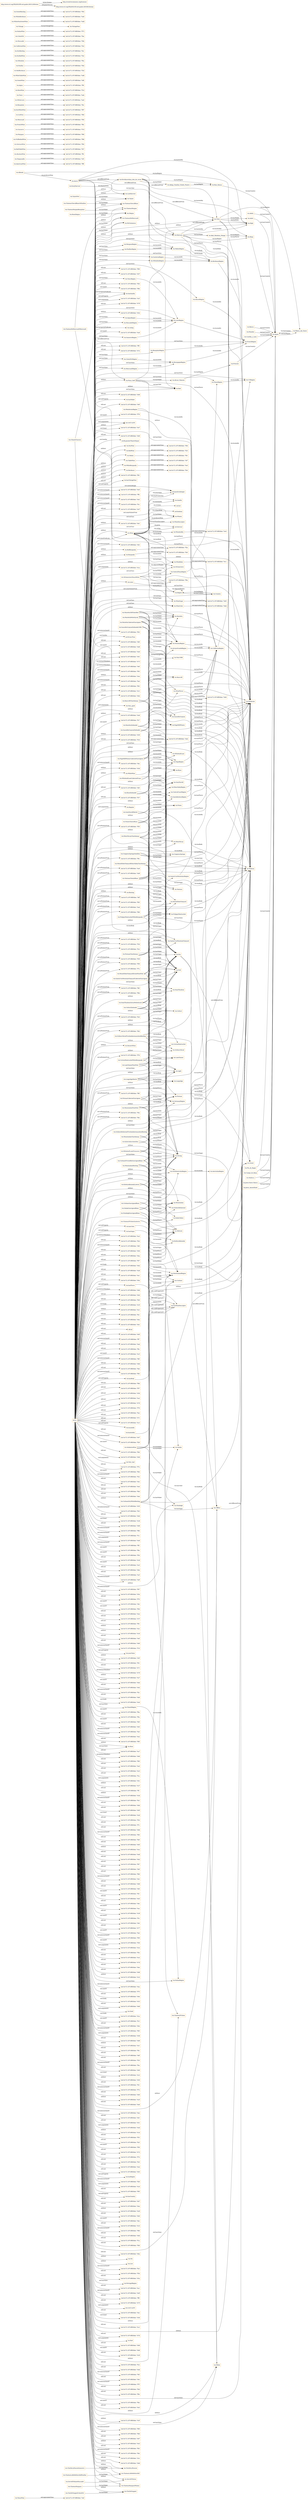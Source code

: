 digraph ar2dtool_diagram { 
rankdir=LR;
size="1501"
node [shape = rectangle, color="orange"]; "3a414c72:187c9fb5dee:-7eef" "3a414c72:187c9fb5dee:-7f55" "3a414c72:187c9fb5dee:-7ff8" "vin:Tempranillo" "vin:DryWine" "3a414c72:187c9fb5dee:-7f9c" "vin:AlsatianWine" "vin:RedTableWine" "3a414c72:187c9fb5dee:-7ea9" "3a414c72:187c9fb5dee:-7f84" "vin:FullBodiedWine" "3a414c72:187c9fb5dee:-7f66" "3a414c72:187c9fb5dee:-7f19" "3a414c72:187c9fb5dee:-7fe0" "3a414c72:187c9fb5dee:-7f61" "3a414c72:187c9fb5dee:-7f8c" "vin:Meursault" "3a414c72:187c9fb5dee:-7f80" "vin:DryWhiteWine" "vin:GermanWine" "vin:Beaujolais" "3a414c72:187c9fb5dee:-7ed9" "vin:WhiteLoire" "vin:RedWine" "vin:Tours" "vin:RoseWine" "vin:Anjou" "vin:Riesling" "vin:SweetWine" "vin:WineBody" "3a414c72:187c9fb5dee:-7eb9" "3a414c72:187c9fb5dee:-7eff" "3a414c72:187c9fb5dee:-7fb5" "3a414c72:187c9fb5dee:-7ef3" "vin:Medoc" "3a414c72:187c9fb5dee:-7ffc" "3a414c72:187c9fb5dee:-7ed6" "vin:RedBordeaux" "3a414c72:187c9fb5dee:-7ead" "vin:Quality" "vin:TableWine" "3a414c72:187c9fb5dee:-7f44" "3a414c72:187c9fb5dee:-7fd6" "3a414c72:187c9fb5dee:-7f1d" "vin:WineColor" "vin:StEmilion" "vin:DryRedWine" "3a414c72:187c9fb5dee:-7fa7" "3a414c72:187c9fb5dee:-7f3d" "vin:DryRiesling" "3a414c72:187c9fb5dee:-7f6a" "3a414c72:187c9fb5dee:-7eeb" "3a414c72:187c9fb5dee:-7ff4" "3a414c72:187c9fb5dee:-7ee0" "vin:WhiteBurgundy" "3a414c72:187c9fb5dee:-7fc4" "vin:Bordeaux" "3a414c72:187c9fb5dee:-7fcd" "3a414c72:187c9fb5dee:-7f4b" "vin:Wine" "3a414c72:187c9fb5dee:-7fec" "3a414c72:187c9fb5dee:-7ec6" "3a414c72:187c9fb5dee:-7f50" "3a414c72:187c9fb5dee:-7fae" "3a414c72:187c9fb5dee:-7f73" "vin:VintageYear" "vin:RedBurgundy" "3a414c72:187c9fb5dee:-7f39" "3a414c72:187c9fb5dee:-7f97" "vin:WhiteNonSweetWine" "vin:Burgundy" "3a414c72:187c9fb5dee:-7ebd" "vin:WineFlavor" "vin:Muscadet" "3a414c72:187c9fb5dee:-7f59" "vin:CaliforniaWine" "3a414c72:187c9fb5dee:-7f7a" "3a414c72:187c9fb5dee:-7f2d" "3a414c72:187c9fb5dee:-7fbf" "vin:Winery" "3a414c72:187c9fb5dee:-7ec1" "3a414c72:187c9fb5dee:-7edd" "vin:WineSugar" "3a414c72:187c9fb5dee:-7ed2" "vin:ItalianWine" "3a414c72:187c9fb5dee:-7f88" "vin:Pauillac" "3a414c72:187c9fb5dee:-7efb" "3a414c72:187c9fb5dee:-7f0a" "vin:LateHarvest" "vin:WhiteBordeaux" "vin:TexasWine" "vin:Loire" "3a414c72:187c9fb5dee:-7f27" "vin:Margaux" "3a414c72:187c9fb5dee:-7fa1" "3a414c72:187c9fb5dee:-7fbb" "3a414c72:187c9fb5dee:-7fa4" "3a414c72:187c9fb5dee:-7ee3" "3a414c72:187c9fb5dee:-7fc8" "vin:CotesDOr" "vin:AmericanWine" "vin:Country" "3a414c72:187c9fb5dee:-7fd2" "vin:DessertWine" "3a414c72:187c9fb5dee:-7fe4" "vin:IceWine" "3a414c72:187c9fb5dee:-7f23" "3a414c72:187c9fb5dee:-7f76" "3a414c72:187c9fb5dee:-7f8f" "vin:WhiteTableWine" "3a414c72:187c9fb5dee:-7ee6" "vin:Vintage" "vin:EarlyHarvest" "3a414c72:187c9fb5dee:-7f94" "3a414c72:187c9fb5dee:-7f04" "vin:WineDescriptor" "vin:FrenchWine" "3a414c72:187c9fb5dee:-7f2a" "vin:Sancerre" "3a414c72:187c9fb5dee:-7ef7" "vin:SweetRiesling" "3a414c72:187c9fb5dee:-7eb5" "vin:Region" "3a414c72:187c9fb5dee:-7f0e" "vin:WhiteWine" "vin:WineAcidity" "3a414c72:187c9fb5dee:-7f6e" ; /*classes style*/
	"vin:Campo_de_Borja" -> "vin:Spain" [ label = "vin:hasCountry" ];
	"vin:MariettaZinfandel" -> "vin:SonomaRegion" [ label = "vin:locatedIn" ];
	"vin:MariettaZinfandel" -> "vin:Dry" [ label = "vin:hasSugar" ];
	"vin:MariettaZinfandel" -> "vin:Marietta" [ label = "vin:hasMaker" ];
	"vin:MariettaZinfandel" -> "vin:Moderate" [ label = "vin:hasFlavor" ];
	"vin:MariettaZinfandel" -> "vin:Medium" [ label = "vin:hasBody" ];
	"vin:SeanThackreySiriusPetiteSyrah" -> "vin:NapaRegion" [ label = "vin:locatedIn" ];
	"vin:SeanThackreySiriusPetiteSyrah" -> "vin:Dry" [ label = "vin:hasSugar" ];
	"vin:SeanThackreySiriusPetiteSyrah" -> "vin:SeanThackrey" [ label = "vin:hasMaker" ];
	"vin:SeanThackreySiriusPetiteSyrah" -> "vin:Strong" [ label = "vin:hasFlavor" ];
	"vin:SeanThackreySiriusPetiteSyrah" -> "vin:Full" [ label = "vin:hasBody" ];
	"vin:MariettaCabernetSauvignon" -> "vin:SonomaRegion" [ label = "vin:locatedIn" ];
	"vin:MariettaCabernetSauvignon" -> "vin:Dry" [ label = "vin:hasSugar" ];
	"vin:MariettaCabernetSauvignon" -> "vin:Marietta" [ label = "vin:hasMaker" ];
	"vin:MariettaCabernetSauvignon" -> "vin:Moderate" [ label = "vin:hasFlavor" ];
	"vin:MariettaCabernetSauvignon" -> "vin:Medium" [ label = "vin:hasBody" ];
	"vin:PauillacRegion" -> "vin:MedocRegion" [ label = "vin:locatedIn" ];
	"vin:StGenevieveTexasWhite" -> "vin:CentralTexasRegion" [ label = "vin:locatedIn" ];
	"vin:StGenevieveTexasWhite" -> "vin:Dry" [ label = "vin:hasSugar" ];
	"vin:StGenevieveTexasWhite" -> "vin:StGenevieve" [ label = "vin:hasMaker" ];
	"vin:StGenevieveTexasWhite" -> "vin:Moderate" [ label = "vin:hasFlavor" ];
	"vin:FullBodiedWine" -> "3a414c72:187c9fb5dee:-7f88" [ label = "owl:equivalentClass" ];
	"vin:BordeauxRegion" -> "vin:FrenchRegion" [ label = "vin:locatedIn" ];
	"vin:hasBody" -> "vin:hasWineDescriptor" [ label = "rdfs:subPropertyOf" ];
	"vin:Adega_Familiar_Eladio_Pineiro" -> "vin:Rias_Baixas" [ label = "vin:hasRegion" ];
	"vin:Meursault" -> "3a414c72:187c9fb5dee:-7f50" [ label = "owl:equivalentClass" ];
	"vin:Mallorca" -> "vin:Spain" [ label = "vin:hasCountry" ];
	"vin:FoxenCheninBlanc" -> "vin:SantaBarbaraRegion" [ label = "vin:locatedIn" ];
	"vin:FoxenCheninBlanc" -> "vin:Dry" [ label = "vin:hasSugar" ];
	"vin:FoxenCheninBlanc" -> "vin:Foxen" [ label = "vin:hasMaker" ];
	"vin:FoxenCheninBlanc" -> "vin:Moderate" [ label = "vin:hasFlavor" ];
	"vin:FoxenCheninBlanc" -> "vin:Full" [ label = "vin:hasBody" ];
	"vin:TexasWine" -> "3a414c72:187c9fb5dee:-7eef" [ label = "owl:equivalentClass" ];
	"vin:NapaRegion" -> "vin:CaliforniaRegion" [ label = "vin:locatedIn" ];
	"vin:MountadamRiesling" -> "vin:SouthAustraliaRegion" [ label = "vin:locatedIn" ];
	"vin:MountadamRiesling" -> "vin:Dry" [ label = "vin:hasSugar" ];
	"vin:MountadamRiesling" -> "vin:Mountadam" [ label = "vin:hasMaker" ];
	"vin:MountadamRiesling" -> "vin:Delicate" [ label = "vin:hasFlavor" ];
	"vin:MountadamRiesling" -> "vin:Medium" [ label = "vin:hasBody" ];
	"vin:LoireRegion" -> "vin:FrenchRegion" [ label = "vin:locatedIn" ];
	"vin:CorbansSauvignonBlanc" -> "vin:NewZealandRegion" [ label = "vin:locatedIn" ];
	"vin:CorbansSauvignonBlanc" -> "vin:Dry" [ label = "vin:hasSugar" ];
	"vin:CorbansSauvignonBlanc" -> "vin:Corbans" [ label = "vin:hasMaker" ];
	"vin:CorbansSauvignonBlanc" -> "vin:Strong" [ label = "vin:hasFlavor" ];
	"vin:CorbansSauvignonBlanc" -> "vin:Medium" [ label = "vin:hasBody" ];
	"vin:WhiteBurgundy" -> "3a414c72:187c9fb5dee:-7ee3" [ label = "owl:equivalentClass" ];
	"vin:Pauillac" -> "3a414c72:187c9fb5dee:-7f44" [ label = "owl:equivalentClass" ];
	"vin:Jerez-Xeres-Sherry" -> "vin:Spain" [ label = "vin:hasCountry" ];
	"vin:CortonMontrachetWhiteBurgundy" -> "vin:Dry" [ label = "vin:hasSugar" ];
	"vin:CortonMontrachetWhiteBurgundy" -> "vin:CortonMontrachet" [ label = "vin:hasMaker" ];
	"vin:CortonMontrachetWhiteBurgundy" -> "vin:Strong" [ label = "vin:hasFlavor" ];
	"vin:CortonMontrachetWhiteBurgundy" -> "vin:Full" [ label = "vin:hasBody" ];
	"vin:BourgogneRegion" -> "vin:FrenchRegion" [ label = "vin:locatedIn" ];
	"vin:MountadamChardonnay" -> "vin:SouthAustraliaRegion" [ label = "vin:locatedIn" ];
	"vin:MountadamChardonnay" -> "vin:Dry" [ label = "vin:hasSugar" ];
	"vin:MountadamChardonnay" -> "vin:Mountadam" [ label = "vin:hasMaker" ];
	"vin:MountadamChardonnay" -> "vin:Strong" [ label = "vin:hasFlavor" ];
	"vin:MountadamChardonnay" -> "vin:Full" [ label = "vin:hasBody" ];
	"vin:DryWine" -> "3a414c72:187c9fb5dee:-7f94" [ label = "owl:equivalentClass" ];
	"vin:FrenchWine" -> "3a414c72:187c9fb5dee:-7f8c" [ label = "owl:equivalentClass" ];
	"vin:SauterneRegion" -> "vin:BordeauxRegion" [ label = "vin:locatedIn" ];
	"vin:Spain" -> "vin:Ribera_del_Duero" [ label = "vin:hasRegion" ];
	"vin:SelaksSauvignonBlanc" -> "vin:NewZealandRegion" [ label = "vin:locatedIn" ];
	"vin:SelaksSauvignonBlanc" -> "vin:Dry" [ label = "vin:hasSugar" ];
	"vin:SelaksSauvignonBlanc" -> "vin:Selaks" [ label = "vin:hasMaker" ];
	"vin:SelaksSauvignonBlanc" -> "vin:Moderate" [ label = "vin:hasFlavor" ];
	"vin:SelaksSauvignonBlanc" -> "vin:Medium" [ label = "vin:hasBody" ];
	"vin:SchlossRothermelTrochenbierenausleseRiesling" -> "vin:GermanyRegion" [ label = "vin:locatedIn" ];
	"vin:SchlossRothermelTrochenbierenausleseRiesling" -> "vin:Sweet" [ label = "vin:hasSugar" ];
	"vin:SchlossRothermelTrochenbierenausleseRiesling" -> "vin:SchlossRothermel" [ label = "vin:hasMaker" ];
	"vin:SchlossRothermelTrochenbierenausleseRiesling" -> "vin:Strong" [ label = "vin:hasFlavor" ];
	"vin:SchlossRothermelTrochenbierenausleseRiesling" -> "vin:Full" [ label = "vin:hasBody" ];
	"vin:StEmilionRegion" -> "vin:BordeauxRegion" [ label = "vin:locatedIn" ];
	"vin:BeaujolaisRegion" -> "vin:FrenchRegion" [ label = "vin:locatedIn" ];
	"vin:CorbansPrivateBinSauvignonBlanc" -> "vin:NewZealandRegion" [ label = "vin:locatedIn" ];
	"vin:CorbansPrivateBinSauvignonBlanc" -> "vin:Dry" [ label = "vin:hasSugar" ];
	"vin:CorbansPrivateBinSauvignonBlanc" -> "vin:Corbans" [ label = "vin:hasMaker" ];
	"vin:CorbansPrivateBinSauvignonBlanc" -> "vin:Strong" [ label = "vin:hasFlavor" ];
	"vin:CorbansPrivateBinSauvignonBlanc" -> "vin:Full" [ label = "vin:hasBody" ];
	"vin:Bordeaux" -> "3a414c72:187c9fb5dee:-7fe4" [ label = "owl:equivalentClass" ];
	"vin:CongressSpringsSemillon" -> "vin:Dry" [ label = "vin:hasSugar" ];
	"vin:CongressSpringsSemillon" -> "vin:CongressSprings" [ label = "vin:hasMaker" ];
	"vin:CongressSpringsSemillon" -> "vin:Moderate" [ label = "vin:hasFlavor" ];
	"vin:CongressSpringsSemillon" -> "vin:Medium" [ label = "vin:hasBody" ];
	"vin:RedBordeaux" -> "3a414c72:187c9fb5dee:-7f2d" [ label = "owl:equivalentClass" ];
	"vin:Jerez_Amontillado" -> "vin:Spain" [ label = "vin:hasCountry" ];
	"vin:Rias_Baixas" -> "vin:Spain" [ label = "vin:hasCountry" ];
	"vin:AlsatianWine" -> "3a414c72:187c9fb5dee:-7ffc" [ label = "owl:equivalentClass" ];
	"vin:RedTableWine" -> "3a414c72:187c9fb5dee:-7f27" [ label = "owl:equivalentClass" ];
	"vin:Tours" -> "3a414c72:187c9fb5dee:-7eeb" [ label = "owl:equivalentClass" ];
	"vin:CotesDOr" -> "3a414c72:187c9fb5dee:-7fae" [ label = "owl:equivalentClass" ];
	"vin:SweetRiesling" -> "3a414c72:187c9fb5dee:-7f04" [ label = "owl:equivalentClass" ];
	"vin:Medoc" -> "3a414c72:187c9fb5dee:-7f61" [ label = "owl:equivalentClass" ];
	"vin:TaylorPort" -> "vin:Taylor" [ label = "vin:hasMaker" ];
	"vin:ChateauChevalBlancStEmilion" -> "vin:ChateauChevalBlanc" [ label = "vin:hasMaker" ];
	"vin:Envidiacochina_tete_de_cuvee" -> "vin:Malvasia" [ label = "owl:differentFrom" ];
	"vin:Envidiacochina_tete_de_cuvee" -> "vin:Adega_Familiar_Eladio_Pineiro" [ label = "vin:hasMaker" ];
	"vin:Envidiacochina_tete_de_cuvee" -> "vin:Moderate" [ label = "vin:hasFlavor" ];
	"vin:Envidiacochina_tete_de_cuvee" -> "vin:High" [ label = "vin:hasAcidity" ];
	"vin:Envidiacochina_tete_de_cuvee" -> "vin:Medium" [ label = "vin:hasBody" ];
	"vin:Envidiacochina_tete_de_cuvee" -> "vin:Rias_Baixas" [ label = "vin:hasRegion" ];
	"vin:Envidiacochina_tete_de_cuvee" -> "vin:Tinto" [ label = "owl:differentFrom" ];
	"vin:ChateauMorgonBeaujolais" -> "vin:ChateauMorgon" [ label = "vin:hasMaker" ];
	"vin:ChateauDeMeursaultMeursault" -> "vin:ChateauDeMeursault" [ label = "vin:hasMaker" ];
	"vin:ChateauDeMeursaultMeursault" -> "vin:Moderate" [ label = "vin:hasFlavor" ];
	"vin:WhiteNonSweetWine" -> "3a414c72:187c9fb5dee:-7edd" [ label = "owl:equivalentClass" ];
	"vin:Alvaro_Palacios" -> "vin:Priorato" [ label = "vin:hasRegion" ];
	"vin:RoseDAnjou" -> "vin:DAnjou" [ label = "vin:hasMaker" ];
	"vin:hasSugar" -> "vin:hasWineDescriptor" [ label = "rdfs:subPropertyOf" ];
	"vin:Muscadet" -> "3a414c72:187c9fb5dee:-7f4b" [ label = "owl:equivalentClass" ];
	"vin:CotesDOrRegion" -> "vin:BourgogneRegion" [ label = "vin:locatedIn" ];
	"vin:WineColor" -> "3a414c72:187c9fb5dee:-7ebd" [ label = "owl:equivalentClass" ];
	"vin:ElyseZinfandel" -> "vin:NapaRegion" [ label = "vin:locatedIn" ];
	"vin:ElyseZinfandel" -> "vin:Dry" [ label = "vin:hasSugar" ];
	"vin:ElyseZinfandel" -> "vin:Elyse" [ label = "vin:hasMaker" ];
	"vin:ElyseZinfandel" -> "vin:Moderate" [ label = "vin:hasFlavor" ];
	"vin:ElyseZinfandel" -> "vin:Full" [ label = "vin:hasBody" ];
	"vin:SweetWine" -> "3a414c72:187c9fb5dee:-7efb" [ label = "owl:equivalentClass" ];
	"vin:LongridgeMerlot" -> "vin:NewZealandRegion" [ label = "vin:locatedIn" ];
	"vin:LongridgeMerlot" -> "vin:Dry" [ label = "vin:hasSugar" ];
	"vin:LongridgeMerlot" -> "vin:Longridge" [ label = "vin:hasMaker" ];
	"vin:LongridgeMerlot" -> "vin:Moderate" [ label = "vin:hasFlavor" ];
	"vin:LongridgeMerlot" -> "vin:Light" [ label = "vin:hasBody" ];
	"vin:KathrynKennedyLateral" -> "vin:Dry" [ label = "vin:hasSugar" ];
	"vin:KathrynKennedyLateral" -> "vin:KathrynKennedy" [ label = "vin:hasMaker" ];
	"vin:KathrynKennedyLateral" -> "vin:Delicate" [ label = "vin:hasFlavor" ];
	"vin:KathrynKennedyLateral" -> "vin:Medium" [ label = "vin:hasBody" ];
	"vin:MountEdenVineyardEdnaValleyChardonnay" -> "vin:EdnaValleyRegion" [ label = "vin:locatedIn" ];
	"vin:MountEdenVineyardEdnaValleyChardonnay" -> "vin:Dry" [ label = "vin:hasSugar" ];
	"vin:MountEdenVineyardEdnaValleyChardonnay" -> "vin:MountEdenVineyard" [ label = "vin:hasMaker" ];
	"vin:MountEdenVineyardEdnaValleyChardonnay" -> "vin:Moderate" [ label = "vin:hasFlavor" ];
	"vin:MountEdenVineyardEdnaValleyChardonnay" -> "vin:Medium" [ label = "vin:hasBody" ];
	"vin:hasFlavor" -> "vin:hasWineDescriptor" [ label = "rdfs:subPropertyOf" ];
	"vin:Loire" -> "3a414c72:187c9fb5dee:-7f6a" [ label = "owl:equivalentClass" ];
	"vin:AnjouRegion" -> "vin:LoireRegion" [ label = "vin:locatedIn" ];
	"vin:BancroftChardonnay" -> "vin:NapaRegion" [ label = "vin:locatedIn" ];
	"vin:BancroftChardonnay" -> "vin:Dry" [ label = "vin:hasSugar" ];
	"vin:BancroftChardonnay" -> "vin:Bancroft" [ label = "vin:hasMaker" ];
	"vin:BancroftChardonnay" -> "vin:Moderate" [ label = "vin:hasFlavor" ];
	"vin:BancroftChardonnay" -> "vin:Medium" [ label = "vin:hasBody" ];
	"vin:SaucelitoCanyonZinfandel1998" -> "vin:ArroyoGrandeRegion" [ label = "vin:locatedIn" ];
	"vin:SaucelitoCanyonZinfandel1998" -> "vin:Year1998" [ label = "vin:hasVintageYear" ];
	"vin:SaucelitoCanyonZinfandel1998" -> "vin:Dry" [ label = "vin:hasSugar" ];
	"vin:SaucelitoCanyonZinfandel1998" -> "vin:SaucelitoCanyon" [ label = "vin:hasMaker" ];
	"vin:SaucelitoCanyonZinfandel1998" -> "vin:Moderate" [ label = "vin:hasFlavor" ];
	"vin:SaucelitoCanyonZinfandel1998" -> "vin:Medium" [ label = "vin:hasBody" ];
	"vin:ClosDeLaPoussieSancerre" -> "vin:ClosDeLaPoussie" [ label = "vin:hasMaker" ];
	"vin:CentralTexasRegion" -> "vin:TexasRegion" [ label = "vin:locatedIn" ];
	"vin:ChiantiRegion" -> "vin:ItalianRegion" [ label = "vin:locatedIn" ];
	"vin:IceWine" -> "3a414c72:187c9fb5dee:-7f80" [ label = "owl:equivalentClass" ];
	"vin:CaliforniaRegion" -> "vin:USRegion" [ label = "vin:locatedIn" ];
	"vin:Beaujolais" -> "3a414c72:187c9fb5dee:-7fec" [ label = "owl:equivalentClass" ];
	"vin:MendocinoRegion" -> "vin:CaliforniaRegion" [ label = "vin:locatedIn" ];
	"vin:MendocinoRegion" -> "vin:SonomaRegion" [ label = "vin:adjacentRegion" ];
	"vin:ChiantiClassico" -> "vin:McGuinnesso" [ label = "vin:hasMaker" ];
	"vin:ChiantiClassico" -> "vin:Medium" [ label = "vin:hasBody" ];
	"vin:Aurus" -> "vin:Malvasia" [ label = "owl:differentFrom" ];
	"vin:Aurus" -> "vin:Tinto" [ label = "owl:differentFrom" ];
	"vin:Aurus" -> "vin:Moderate" [ label = "vin:hasFlavor" ];
	"vin:Aurus" -> "vin:Red" [ label = "vin:hasColor" ];
	"vin:Aurus" -> "vin:Envidiacochina_tete_de_cuvee" [ label = "owl:differentFrom" ];
	"vin:Aurus" -> "vin:Finca_Dofi" [ label = "owl:differentFrom" ];
	"vin:Aurus" -> "vin:High" [ label = "vin:hasAcidity" ];
	"vin:Aurus" -> "vin:Full" [ label = "vin:hasBody" ];
	"vin:MountadamPinotNoir" -> "vin:SouthAustraliaRegion" [ label = "vin:locatedIn" ];
	"vin:MountadamPinotNoir" -> "vin:Dry" [ label = "vin:hasSugar" ];
	"vin:MountadamPinotNoir" -> "vin:Mountadam" [ label = "vin:hasMaker" ];
	"vin:MountadamPinotNoir" -> "vin:Moderate" [ label = "vin:hasFlavor" ];
	"vin:MountadamPinotNoir" -> "vin:Medium" [ label = "vin:hasBody" ];
	"vin:RedWine" -> "3a414c72:187c9fb5dee:-7f23" [ label = "owl:equivalentClass" ];
	"vin:MountEdenVineyardEstatePinotNoir" -> "vin:EdnaValleyRegion" [ label = "vin:locatedIn" ];
	"vin:MountEdenVineyardEstatePinotNoir" -> "vin:Dry" [ label = "vin:hasSugar" ];
	"vin:MountEdenVineyardEstatePinotNoir" -> "vin:MountEdenVineyard" [ label = "vin:hasMaker" ];
	"vin:MountEdenVineyardEstatePinotNoir" -> "vin:Strong" [ label = "vin:hasFlavor" ];
	"vin:MountEdenVineyardEstatePinotNoir" -> "vin:Full" [ label = "vin:hasBody" ];
	"vin:Burgundy" -> "3a414c72:187c9fb5dee:-7fe0" [ label = "owl:equivalentClass" ];
	"vin:RedBurgundy" -> "3a414c72:187c9fb5dee:-7f2a" [ label = "owl:equivalentClass" ];
	"vin:SonomaRegion" -> "vin:CaliforniaRegion" [ label = "vin:locatedIn" ];
	"vin:Malvasia" -> "vin:Moderate" [ label = "vin:hasFlavor" ];
	"vin:Malvasia" -> "vin:White" [ label = "vin:hasColor" ];
	"vin:Malvasia" -> "vin:Rioja" [ label = "vin:hasRegion" ];
	"vin:Malvasia" -> "vin:Medium" [ label = "vin:hasBody" ];
	"vin:Malvasia" -> "vin:High" [ label = "vin:hasAcidity" ];
	"vin:Malvasia" -> "vin:Tinto" [ label = "owl:differentFrom" ];
	"vin:Malvasia" -> "vin:Abel_Mendoza_Monge" [ label = "vin:hasMaker" ];
	"vin:hasAcidity" -> "vin:hasWineDescriptor" [ label = "rdfs:subPropertyOf" ];
	"vin:Aalto" -> "vin:Spain" [ label = "vin:hasCountry" ];
	"vin:ChateauLafiteRothschildPauillac" -> "vin:ChateauLafiteRothschild" [ label = "vin:hasMaker" ];
	"vin:GaryFarrellMerlot" -> "vin:SonomaRegion" [ label = "vin:locatedIn" ];
	"vin:GaryFarrellMerlot" -> "vin:Dry" [ label = "vin:hasSugar" ];
	"vin:GaryFarrellMerlot" -> "vin:GaryFarrell" [ label = "vin:hasMaker" ];
	"vin:GaryFarrellMerlot" -> "vin:Moderate" [ label = "vin:hasFlavor" ];
	"vin:GaryFarrellMerlot" -> "vin:Medium" [ label = "vin:hasBody" ];
	"vin:Alella" -> "vin:Spain" [ label = "vin:hasCountry" ];
	"vin:StonleighSauvignonBlanc" -> "vin:NewZealandRegion" [ label = "vin:locatedIn" ];
	"vin:StonleighSauvignonBlanc" -> "vin:Dry" [ label = "vin:hasSugar" ];
	"vin:StonleighSauvignonBlanc" -> "vin:Stonleigh" [ label = "vin:hasMaker" ];
	"vin:StonleighSauvignonBlanc" -> "vin:Delicate" [ label = "vin:hasFlavor" ];
	"vin:StonleighSauvignonBlanc" -> "vin:Medium" [ label = "vin:hasBody" ];
	"vin:Abel_Mendoza_Monge" -> "vin:Rioja" [ label = "vin:hasRegion" ];
	"vin:TableWine" -> "3a414c72:187c9fb5dee:-7ef7" [ label = "owl:equivalentClass" ];
	"vin:GermanWine" -> "3a414c72:187c9fb5dee:-7f84" [ label = "owl:equivalentClass" ];
	"vin:CotturiZinfandel" -> "vin:SonomaRegion" [ label = "vin:locatedIn" ];
	"vin:CotturiZinfandel" -> "vin:Dry" [ label = "vin:hasSugar" ];
	"vin:CotturiZinfandel" -> "vin:Cotturi" [ label = "vin:hasMaker" ];
	"vin:CotturiZinfandel" -> "vin:Strong" [ label = "vin:hasFlavor" ];
	"vin:CotturiZinfandel" -> "vin:Full" [ label = "vin:hasBody" ];
	"vin:WineBody" -> "3a414c72:187c9fb5dee:-7ec1" [ label = "owl:equivalentClass" ];
	"vin:SaucelitoCanyonZinfandel" -> "vin:ArroyoGrandeRegion" [ label = "vin:locatedIn" ];
	"vin:SaucelitoCanyonZinfandel" -> "vin:Dry" [ label = "vin:hasSugar" ];
	"vin:SaucelitoCanyonZinfandel" -> "vin:SaucelitoCanyon" [ label = "vin:hasMaker" ];
	"vin:SaucelitoCanyonZinfandel" -> "vin:Moderate" [ label = "vin:hasFlavor" ];
	"vin:SaucelitoCanyonZinfandel" -> "vin:Medium" [ label = "vin:hasBody" ];
	"vin:LaneTannerPinotNoir" -> "vin:SantaBarbaraRegion" [ label = "vin:locatedIn" ];
	"vin:LaneTannerPinotNoir" -> "vin:Dry" [ label = "vin:hasSugar" ];
	"vin:LaneTannerPinotNoir" -> "vin:LaneTanner" [ label = "vin:hasMaker" ];
	"vin:LaneTannerPinotNoir" -> "vin:Delicate" [ label = "vin:hasFlavor" ];
	"vin:LaneTannerPinotNoir" -> "vin:Light" [ label = "vin:hasBody" ];
	"vin:WhiteWine" -> "3a414c72:187c9fb5dee:-7ed2" [ label = "owl:equivalentClass" ];
	"vin:WhitehallLaneCabernetFranc" -> "vin:NapaRegion" [ label = "vin:locatedIn" ];
	"vin:WhitehallLaneCabernetFranc" -> "vin:Dry" [ label = "vin:hasSugar" ];
	"vin:WhitehallLaneCabernetFranc" -> "vin:WhitehallLane" [ label = "vin:hasMaker" ];
	"vin:WhitehallLaneCabernetFranc" -> "vin:Moderate" [ label = "vin:hasFlavor" ];
	"vin:WhitehallLaneCabernetFranc" -> "vin:Medium" [ label = "vin:hasBody" ];
	"vin:Dry" -> "vin:Sweet" [ label = "owl:differentFrom" ];
	"vin:Dry" -> "vin:OffDry" [ label = "owl:differentFrom" ];
	"vin:Rioja" -> "vin:Spain" [ label = "vin:hasCountry" ];
	"vin:Sancerre" -> "3a414c72:187c9fb5dee:-7f19" [ label = "owl:equivalentClass" ];
	"vin:Pla_de_Bages" -> "vin:Spain" [ label = "vin:hasCountry" ];
	"vin:StEmilion" -> "3a414c72:187c9fb5dee:-7f0a" [ label = "owl:equivalentClass" ];
	"vin:PageMillWineryCabernetSauvignon" -> "vin:NapaRegion" [ label = "vin:locatedIn" ];
	"vin:PageMillWineryCabernetSauvignon" -> "vin:Dry" [ label = "vin:hasSugar" ];
	"vin:PageMillWineryCabernetSauvignon" -> "vin:PageMillWinery" [ label = "vin:hasMaker" ];
	"vin:PageMillWineryCabernetSauvignon" -> "vin:Moderate" [ label = "vin:hasFlavor" ];
	"vin:PageMillWineryCabernetSauvignon" -> "vin:Medium" [ label = "vin:hasBody" ];
	"vin:Ribera_del_Duero" -> "vin:Spain" [ label = "vin:hasCountry" ];
	"vin:WineAcidity" -> "3a414c72:187c9fb5dee:-7ec6" [ label = "owl:equivalentClass" ];
	"vin:Finca_Dofi" -> "vin:Moderate" [ label = "vin:hasFlavor" ];
	"vin:Finca_Dofi" -> "vin:Full" [ label = "vin:hasBody" ];
	"vin:Finca_Dofi" -> "vin:Red" [ label = "vin:hasColor" ];
	"vin:Finca_Dofi" -> "vin:High" [ label = "vin:hasAcidity" ];
	"vin:Finca_Dofi" -> "vin:Alvaro_Palacios" [ label = "vin:hasMaker" ];
	"vin:MariettaPetiteSyrah" -> "vin:SonomaRegion" [ label = "vin:locatedIn" ];
	"vin:MariettaPetiteSyrah" -> "vin:Dry" [ label = "vin:hasSugar" ];
	"vin:MariettaPetiteSyrah" -> "vin:Marietta" [ label = "vin:hasMaker" ];
	"vin:MariettaPetiteSyrah" -> "vin:Moderate" [ label = "vin:hasFlavor" ];
	"vin:MariettaPetiteSyrah" -> "vin:Medium" [ label = "vin:hasBody" ];
	"vin:WhiteTableWine" -> "3a414c72:187c9fb5dee:-7ed6" [ label = "owl:equivalentClass" ];
	"vin:Margaux" -> "3a414c72:187c9fb5dee:-7f66" [ label = "owl:equivalentClass" ];
	"vin:SevreEtMaineMuscadet" -> "vin:SevreEtMaine" [ label = "vin:hasMaker" ];
	"vin:Priorato" -> "vin:Spain" [ label = "vin:hasCountry" ];
	"vin:SchlossVolradTrochenbierenausleseRiesling" -> "vin:GermanyRegion" [ label = "vin:locatedIn" ];
	"vin:SchlossVolradTrochenbierenausleseRiesling" -> "vin:Sweet" [ label = "vin:hasSugar" ];
	"vin:SchlossVolradTrochenbierenausleseRiesling" -> "vin:SchlossVolrad" [ label = "vin:hasMaker" ];
	"vin:SchlossVolradTrochenbierenausleseRiesling" -> "vin:Moderate" [ label = "vin:hasFlavor" ];
	"vin:SchlossVolradTrochenbierenausleseRiesling" -> "vin:Full" [ label = "vin:hasBody" ];
	"vin:EarlyHarvest" -> "vin:LateHarvest" [ label = "owl:disjointWith" ];
	"vin:ChateauDYchemSauterne" -> "vin:ChateauDYchem" [ label = "vin:hasMaker" ];
	"vin:ChateauDYchemSauterne" -> "vin:Strong" [ label = "vin:hasFlavor" ];
	"vin:Tempranillo" -> "3a414c72:187c9fb5dee:-7ef3" [ label = "owl:equivalentClass" ];
	"vin:Anjou" -> "3a414c72:187c9fb5dee:-7ff4" [ label = "owl:equivalentClass" ];
	"vin:Penedes" -> "vin:Spain" [ label = "vin:hasCountry" ];
	"vin:FormanCabernetSauvignon" -> "vin:NapaRegion" [ label = "vin:locatedIn" ];
	"vin:FormanCabernetSauvignon" -> "vin:Dry" [ label = "vin:hasSugar" ];
	"vin:FormanCabernetSauvignon" -> "vin:Forman" [ label = "vin:hasMaker" ];
	"vin:FormanCabernetSauvignon" -> "vin:Strong" [ label = "vin:hasFlavor" ];
	"vin:FormanCabernetSauvignon" -> "vin:Medium" [ label = "vin:hasBody" ];
	"vin:DryWhiteWine" -> "3a414c72:187c9fb5dee:-7f97" [ label = "owl:equivalentClass" ];
	"vin:SantaCruzMountainsRegion" -> "vin:CaliforniaRegion" [ label = "vin:locatedIn" ];
	"vin:MeursaultRegion" -> "vin:BourgogneRegion" [ label = "vin:locatedIn" ];
	"vin:MariettaOldVinesRed" -> "vin:SonomaRegion" [ label = "vin:locatedIn" ];
	"vin:MariettaOldVinesRed" -> "vin:Dry" [ label = "vin:hasSugar" ];
	"vin:MariettaOldVinesRed" -> "vin:Marietta" [ label = "vin:hasMaker" ];
	"vin:MariettaOldVinesRed" -> "vin:Moderate" [ label = "vin:hasFlavor" ];
	"vin:MariettaOldVinesRed" -> "vin:Medium" [ label = "vin:hasBody" ];
	"vin:CorbansDryWhiteRiesling" -> "vin:NewZealandRegion" [ label = "vin:locatedIn" ];
	"vin:CorbansDryWhiteRiesling" -> "vin:OffDry" [ label = "vin:hasSugar" ];
	"vin:CorbansDryWhiteRiesling" -> "vin:Corbans" [ label = "vin:hasMaker" ];
	"vin:CorbansDryWhiteRiesling" -> "vin:Moderate" [ label = "vin:hasFlavor" ];
	"vin:CorbansDryWhiteRiesling" -> "vin:Medium" [ label = "vin:hasBody" ];
	"vin:ChateauMargaux" -> "vin:ChateauMargauxWinery" [ label = "vin:hasMaker" ];
	"vin:hasColor" -> "vin:hasWineDescriptor" [ label = "rdfs:subPropertyOf" ];
	"vin:EdnaValleyRegion" -> "vin:CaliforniaRegion" [ label = "vin:locatedIn" ];
	"vin:AlsaceRegion" -> "vin:FrenchRegion" [ label = "vin:locatedIn" ];
	"vin:Bierzo" -> "vin:Spain" [ label = "vin:hasCountry" ];
	"vin:FormanChardonnay" -> "vin:NapaRegion" [ label = "vin:locatedIn" ];
	"vin:FormanChardonnay" -> "vin:Dry" [ label = "vin:hasSugar" ];
	"vin:FormanChardonnay" -> "vin:Forman" [ label = "vin:hasMaker" ];
	"vin:FormanChardonnay" -> "vin:Moderate" [ label = "vin:hasFlavor" ];
	"vin:FormanChardonnay" -> "vin:Full" [ label = "vin:hasBody" ];
	"vin:DryRedWine" -> "3a414c72:187c9fb5dee:-7fa4" [ label = "owl:equivalentClass" ];
	"vin:DryRiesling" -> "3a414c72:187c9fb5dee:-7fa1" [ label = "owl:equivalentClass" ];
	"vin:PulignyMontrachetWhiteBurgundy" -> "vin:Dry" [ label = "vin:hasSugar" ];
	"vin:PulignyMontrachetWhiteBurgundy" -> "vin:PulignyMontrachet" [ label = "vin:hasMaker" ];
	"vin:PulignyMontrachetWhiteBurgundy" -> "vin:Moderate" [ label = "vin:hasFlavor" ];
	"vin:PulignyMontrachetWhiteBurgundy" -> "vin:Medium" [ label = "vin:hasBody" ];
	"NULL" -> "vin:SaucelitoCanyon" [ label = "rdf:first" ];
	"NULL" -> "3a414c72:187c9fb5dee:-7ea3" [ label = "owl:distinctMembers" ];
	"NULL" -> "3a414c72:187c9fb5dee:-7f24" [ label = "rdf:rest" ];
	"NULL" -> "3a414c72:187c9fb5dee:-7f3d" [ label = "owl:allValuesFrom" ];
	"NULL" -> "3a414c72:187c9fb5dee:-7ef6" [ label = "owl:intersectionOf" ];
	"NULL" -> "vin:Strong" [ label = "rdf:first" ];
	"NULL" -> "3a414c72:187c9fb5dee:-7e94" [ label = "rdf:rest" ];
	"NULL" -> "3a414c72:187c9fb5dee:-7eba" [ label = "rdf:rest" ];
	"NULL" -> "vin:SauterneRegion" [ label = "owl:hasValue" ];
	"NULL" -> "3a414c72:187c9fb5dee:-7f8f" [ label = "owl:allValuesFrom" ];
	"NULL" -> "3a414c72:187c9fb5dee:-7f07" [ label = "rdf:rest" ];
	"NULL" -> "3a414c72:187c9fb5dee:-7e62" [ label = "swrl:body" ];
	"NULL" -> "3a414c72:187c9fb5dee:-7e26" [ label = "rdf:rest" ];
	"NULL" -> "vin:Malvasia" [ label = "rdf:first" ];
	"NULL" -> "3a414c72:187c9fb5dee:-7ee1" [ label = "rdf:rest" ];
	"NULL" -> "3a414c72:187c9fb5dee:-7e9a" [ label = "rdf:rest" ];
	"NULL" -> "vin:Medium" [ label = "owl:hasValue" ];
	"NULL" -> "3a414c72:187c9fb5dee:-7e6b" [ label = "owl:distinctMembers" ];
	"NULL" -> "3a414c72:187c9fb5dee:-7e64" [ label = "rdf:rest" ];
	"NULL" -> "vin:GaryFarrell" [ label = "rdf:first" ];
	"NULL" -> "3a414c72:187c9fb5dee:-7f28" [ label = "rdf:rest" ];
	"NULL" -> "3a414c72:187c9fb5dee:-7e35" [ label = "swrl:body" ];
	"NULL" -> "vin:Marietta" [ label = "rdf:first" ];
	"NULL" -> "3a414c72:187c9fb5dee:-7e21" [ label = "rdf:first" ];
	"NULL" -> "3a414c72:187c9fb5dee:-7fe1" [ label = "rdf:rest" ];
	"NULL" -> "3a414c72:187c9fb5dee:-7e6a" [ label = "rdf:rest" ];
	"NULL" -> "3a414c72:187c9fb5dee:-7eb1" [ label = "rdf:rest" ];
	"NULL" -> "rdf:nil" [ label = "rdf:rest" ];
	"NULL" -> "3a414c72:187c9fb5dee:-7e85" [ label = "rdf:rest" ];
	"NULL" -> "3a414c72:187c9fb5dee:-7ff7" [ label = "owl:intersectionOf" ];
	"NULL" -> "3a414c72:187c9fb5dee:-7eab" [ label = "rdf:rest" ];
	"NULL" -> "vin:Selaks" [ label = "rdf:first" ];
	"NULL" -> "vin:Strong" [ label = "owl:hasValue" ];
	"NULL" -> "vin:ClosDeVougeot" [ label = "rdf:first" ];
	"NULL" -> "3a414c72:187c9fb5dee:-7f6c" [ label = "rdf:rest" ];
	"NULL" -> "3a414c72:187c9fb5dee:-7ec5" [ label = "owl:oneOf" ];
	"NULL" -> "vin:Riesling" [ label = "rdf:first" ];
	"NULL" -> "3a414c72:187c9fb5dee:-7fdf" [ label = "owl:intersectionOf" ];
	"NULL" -> "vin:WineColor" [ label = "owl:onClass" ];
	"NULL" -> "3a414c72:187c9fb5dee:-7e8b" [ label = "rdf:rest" ];
	"NULL" -> "3a414c72:187c9fb5dee:-7fab" [ label = "rdf:rest" ];
	"NULL" -> "3a414c72:187c9fb5dee:-7f83" [ label = "owl:intersectionOf" ];
	"NULL" -> "vin:ChateauMargauxWinery" [ label = "rdf:first" ];
	"NULL" -> "vin:BourgogneRegion" [ label = "owl:hasValue" ];
	"NULL" -> "vin:Elyse" [ label = "rdf:first" ];
	"NULL" -> "3a414c72:187c9fb5dee:-7f8d" [ label = "rdf:rest" ];
	"NULL" -> "3a414c72:187c9fb5dee:-7f57" [ label = "rdf:rest" ];
	"NULL" -> "3a414c72:187c9fb5dee:-7e5b" [ label = "rdf:rest" ];
	"NULL" -> "vin:Longridge" [ label = "rdf:first" ];
	"NULL" -> "3a414c72:187c9fb5dee:-7ea2" [ label = "rdf:rest" ];
	"NULL" -> "vin:ItalianRegion" [ label = "owl:hasValue" ];
	"NULL" -> "3a414c72:187c9fb5dee:-7e76" [ label = "rdf:rest" ];
	"NULL" -> "vin:WhiteWine" [ label = "rdf:first" ];
	"NULL" -> "xsd:positiveInteger" [ label = "owl:onDataRange" ];
	"NULL" -> "3a414c72:187c9fb5dee:-7f39" [ label = "owl:allValuesFrom" ];
	"NULL" -> "3a414c72:187c9fb5dee:-7f78" [ label = "rdf:rest" ];
	"NULL" -> "vin:PageMillWinery" [ label = "rdf:first" ];
	"NULL" -> "3a414c72:187c9fb5dee:-7fa2" [ label = "rdf:rest" ];
	"NULL" -> "3a414c72:187c9fb5dee:-7e7c" [ label = "rdf:rest" ];
	"NULL" -> "xsd:positiveInteger" [ label = "owl:someValuesFrom" ];
	"NULL" -> "vin:Stonleigh" [ label = "rdf:first" ];
	"NULL" -> "vin:High" [ label = "rdf:first" ];
	"NULL" -> "3a414c72:187c9fb5dee:-7ec3" [ label = "rdf:rest" ];
	"NULL" -> "vin:RedWine" [ label = "rdf:first" ];
	"NULL" -> "vin:locatedIn" [ label = "owl:onProperty" ];
	"NULL" -> "3a414c72:187c9fb5dee:-7e97" [ label = "rdf:rest" ];
	"NULL" -> "vin:Bordeaux" [ label = "rdf:first" ];
	"NULL" -> "3a414c72:187c9fb5dee:-7f29" [ label = "owl:intersectionOf" ];
	"NULL" -> "vin:SeanThackrey" [ label = "rdf:first" ];
	"NULL" -> "3a414c72:187c9fb5dee:-7f6d" [ label = "owl:oneOf" ];
	"NULL" -> "3a414c72:187c9fb5dee:-7e9d" [ label = "rdf:rest" ];
	"NULL" -> "vin:Very_bad" [ label = "swrl:argument2" ];
	"NULL" -> "3a414c72:187c9fb5dee:-7f7e" [ label = "rdf:rest" ];
	"NULL" -> "3a414c72:187c9fb5dee:-7fb4" [ label = "owl:oneOf" ];
	"NULL" -> "3a414c72:187c9fb5dee:-7f22" [ label = "owl:intersectionOf" ];
	"NULL" -> "vin:PeterMccoy" [ label = "rdf:first" ];
	"NULL" -> "vin:CaliforniaRegion" [ label = "rdf:first" ];
	"NULL" -> "3a414c72:187c9fb5dee:-7e4c" [ label = "rdf:rest" ];
	"NULL" -> "vin:Ventana" [ label = "rdf:first" ];
	"NULL" -> "vin:LateHarvest" [ label = "rdf:first" ];
	"NULL" -> "3a414c72:187c9fb5dee:-7ee4" [ label = "rdf:rest" ];
	"NULL" -> "3a414c72:187c9fb5dee:-7fbd" [ label = "rdf:rest" ];
	"NULL" -> "3a414c72:187c9fb5dee:-7ede" [ label = "rdf:rest" ];
	"NULL" -> "vin:ChateauChevalBlanc" [ label = "rdf:first" ];
	"NULL" -> "3a414c72:187c9fb5dee:-7fbb" [ label = "owl:allValuesFrom" ];
	"NULL" -> "3a414c72:187c9fb5dee:-7e55" [ label = "rdf:first" ];
	"NULL" -> "3a414c72:187c9fb5dee:-7f43" [ label = "owl:intersectionOf" ];
	"NULL" -> "3a414c72:187c9fb5dee:-7e6d" [ label = "rdf:rest" ];
	"NULL" -> "3a414c72:187c9fb5dee:-7e38" [ label = "swrl:head" ];
	"NULL" -> "3a414c72:187c9fb5dee:-7e88" [ label = "rdf:rest" ];
	"NULL" -> "3a414c72:187c9fb5dee:-7f8b" [ label = "owl:intersectionOf" ];
	"NULL" -> "3a414c72:187c9fb5dee:-7f1c" [ label = "owl:intersectionOf" ];
	"NULL" -> "3a414c72:187c9fb5dee:-7e49" [ label = "swrl:arguments" ];
	"NULL" -> "vin:hasSugar" [ label = "owl:onProperty" ];
	"NULL" -> "3a414c72:187c9fb5dee:-7ff3" [ label = "owl:intersectionOf" ];
	"NULL" -> "3a414c72:187c9fb5dee:-7f8e" [ label = "owl:oneOf" ];
	"NULL" -> "3a414c72:187c9fb5dee:-7f54" [ label = "owl:oneOf" ];
	"NULL" -> "3a414c72:187c9fb5dee:-7e3d" [ label = "rdf:rest" ];
	"NULL" -> "3a414c72:187c9fb5dee:-7ed9" [ label = "owl:allValuesFrom" ];
	"NULL" -> "3a414c72:187c9fb5dee:-7ec0" [ label = "owl:oneOf" ];
	"NULL" -> "3a414c72:187c9fb5dee:-7e8e" [ label = "rdf:rest" ];
	"NULL" -> "3a414c72:187c9fb5dee:-7ecf" [ label = "rdf:rest" ];
	"NULL" -> "3a414c72:187c9fb5dee:-7edf" [ label = "owl:intersectionOf" ];
	"NULL" -> "3a414c72:187c9fb5dee:-7f87" [ label = "owl:intersectionOf" ];
	"NULL" -> "vin:Taylor" [ label = "rdf:first" ];
	"NULL" -> "3a414c72:187c9fb5dee:-7e5e" [ label = "rdf:rest" ];
	"NULL" -> "3a414c72:187c9fb5dee:-7f70" [ label = "rdf:rest" ];
	"NULL" -> "3a414c72:187c9fb5dee:-7efe" [ label = "owl:oneOf" ];
	"NULL" -> "3a414c72:187c9fb5dee:-7fbf" [ label = "owl:allValuesFrom" ];
	"NULL" -> "3a414c72:187c9fb5dee:-7f0d" [ label = "owl:oneOf" ];
	"NULL" -> "3a414c72:187c9fb5dee:-7e2e" [ label = "rdf:rest" ];
	"NULL" -> "vin:LoireRegion" [ label = "owl:hasValue" ];
	"NULL" -> "3a414c72:187c9fb5dee:-7e7f" [ label = "rdf:rest" ];
	"NULL" -> "3a414c72:187c9fb5dee:-7f91" [ label = "rdf:rest" ];
	"NULL" -> "3a414c72:187c9fb5dee:-7e2c" [ label = "rdf:first" ];
	"NULL" -> "3a414c72:187c9fb5dee:-7e30" [ label = "rdf:first" ];
	"NULL" -> "3a414c72:187c9fb5dee:-7e4f" [ label = "rdf:rest" ];
	"NULL" -> "3a414c72:187c9fb5dee:-7e80" [ label = "rdf:rest" ];
	"NULL" -> "3a414c72:187c9fb5dee:-7f18" [ label = "owl:intersectionOf" ];
	"NULL" -> "vin:yearValue" [ label = "owl:onProperty" ];
	"NULL" -> "3a414c72:187c9fb5dee:-7ead" [ label = "owl:allValuesFrom" ];
	"NULL" -> "vin:DessertWine" [ label = "rdf:first" ];
	"NULL" -> "vin:CongressSprings" [ label = "rdf:first" ];
	"NULL" -> "vin:MargauxRegion" [ label = "owl:hasValue" ];
	"NULL" -> "vin:PauillacRegion" [ label = "owl:hasValue" ];
	"NULL" -> "3a414c72:187c9fb5dee:-7e5f" [ label = "rdf:first" ];
	"NULL" -> "vin:Loire" [ label = "rdf:first" ];
	"NULL" -> "3a414c72:187c9fb5dee:-7f01" [ label = "rdf:rest" ];
	"NULL" -> "vin:TexasRegion" [ label = "owl:hasValue" ];
	"NULL" -> "vin:CotesDOrRegion" [ label = "owl:hasValue" ];
	"NULL" -> "vin:SancerreRegion" [ label = "owl:hasValue" ];
	"NULL" -> "3a414c72:187c9fb5dee:-7e71" [ label = "rdf:rest" ];
	"NULL" -> "3a414c72:187c9fb5dee:-7e79" [ label = "owl:distinctMembers" ];
	"NULL" -> "vin:Red" [ label = "owl:hasValue" ];
	"NULL" -> "vin:ChateauMorgon" [ label = "rdf:first" ];
	"NULL" -> "vin:McGuinnesso" [ label = "rdf:first" ];
	"NULL" -> "vin:Finca_Dofi" [ label = "rdf:first" ];
	"NULL" -> "3a414c72:187c9fb5dee:-7e27" [ label = "rdf:first" ];
	"NULL" -> "3a414c72:187c9fb5dee:-7eb4" [ label = "owl:oneOf" ];
	"NULL" -> "3a414c72:187c9fb5dee:-7e92" [ label = "rdf:rest" ];
	"NULL" -> "vin:CaliforniaRegion" [ label = "owl:hasValue" ];
	"NULL" -> "vin:ToursRegion" [ label = "owl:hasValue" ];
	"NULL" -> "3a414c72:187c9fb5dee:-7f2c" [ label = "owl:intersectionOf" ];
	"NULL" -> "3a414c72:187c9fb5dee:-7fc8" [ label = "owl:allValuesFrom" ];
	"NULL" -> "vin:Cotturi" [ label = "rdf:first" ];
	"NULL" -> "3a414c72:187c9fb5dee:-7eb6" [ label = "rdf:rest" ];
	"NULL" -> "3a414c72:187c9fb5dee:-7e44" [ label = "swrl:body" ];
	"NULL" -> "3a414c72:187c9fb5dee:-7fba" [ label = "owl:oneOf" ];
	"NULL" -> "3a414c72:187c9fb5dee:-7f9a" [ label = "rdf:rest" ];
	"NULL" -> "3a414c72:187c9fb5dee:-7fd5" [ label = "owl:oneOf" ];
	"NULL" -> "3a414c72:187c9fb5dee:-7e83" [ label = "rdf:rest" ];
	"NULL" -> "vin:ClosDeLaPoussie" [ label = "rdf:first" ];
	"NULL" -> "3a414c72:187c9fb5dee:-7fa0" [ label = "owl:intersectionOf" ];
	"NULL" -> "vin:GermanyRegion" [ label = "owl:hasValue" ];
	"NULL" -> "3a414c72:187c9fb5dee:-7ee2" [ label = "owl:intersectionOf" ];
	"NULL" -> "3a414c72:187c9fb5dee:-7f85" [ label = "rdf:rest" ];
	"NULL" -> "vin:Rose" [ label = "rdf:first" ];
	"NULL" -> "3a414c72:187c9fb5dee:-7fd2" [ label = "owl:allValuesFrom" ];
	"NULL" -> "vin:ChateauDeMeursault" [ label = "rdf:first" ];
	"NULL" -> "3a414c72:187c9fb5dee:-7ea7" [ label = "rdf:rest" ];
	"NULL" -> "3a414c72:187c9fb5dee:-7e66" [ label = "owl:distinctMembers" ];
	"NULL" -> "vin:Mountadam" [ label = "rdf:first" ];
	"NULL" -> "vin:Forman" [ label = "rdf:first" ];
	"NULL" -> "vin:Foxen" [ label = "rdf:first" ];
	"NULL" -> "3a414c72:187c9fb5dee:-7fd0" [ label = "rdf:rest" ];
	"NULL" -> "vin:Medium" [ label = "rdf:first" ];
	"NULL" -> "vin:Sweet" [ label = "owl:hasValue" ];
	"NULL" -> "3a414c72:187c9fb5dee:-7ea0" [ label = "rdf:rest" ];
	"NULL" -> "3a414c72:187c9fb5dee:-7e23" [ label = "rdf:rest" ];
	"NULL" -> "3a414c72:187c9fb5dee:-7fca" [ label = "rdf:rest" ];
	"NULL" -> "3a414c72:187c9fb5dee:-7e5c" [ label = "swrl:arguments" ];
	"NULL" -> "vin:StGenevieve" [ label = "rdf:first" ];
	"NULL" -> "3a414c72:187c9fb5dee:-7e37" [ label = "rdf:first" ];
	"NULL" -> "vin:Full" [ label = "owl:hasValue" ];
	"NULL" -> "vin:Red" [ label = "rdf:first" ];
	"NULL" -> "3a414c72:187c9fb5dee:-7ff1" [ label = "rdf:rest" ];
	"NULL" -> "3a414c72:187c9fb5dee:-7e3b" [ label = "rdf:first" ];
	"NULL" -> "3a414c72:187c9fb5dee:-7fe3" [ label = "owl:intersectionOf" ];
	"NULL" -> "3a414c72:187c9fb5dee:-7ebb" [ label = "rdf:rest" ];
	"NULL" -> "3a414c72:187c9fb5dee:-7e95" [ label = "rdf:rest" ];
	"NULL" -> "3a414c72:187c9fb5dee:-7e2d" [ label = "swrl:head" ];
	"NULL" -> "3a414c72:187c9fb5dee:-7f2b" [ label = "rdf:rest" ];
	"NULL" -> "3a414c72:187c9fb5dee:-7f7c" [ label = "rdf:rest" ];
	"NULL" -> "vin:USRegion" [ label = "owl:hasValue" ];
	"NULL" -> "3a414c72:187c9fb5dee:-7e9b" [ label = "rdf:rest" ];
	"NULL" -> "3a414c72:187c9fb5dee:-7f60" [ label = "owl:intersectionOf" ];
	"NULL" -> "3a414c72:187c9fb5dee:-7fb5" [ label = "owl:allValuesFrom" ];
	"NULL" -> "vin:TableWine" [ label = "rdf:first" ];
	"NULL" -> "3a414c72:187c9fb5dee:-7fe9" [ label = "rdf:rest" ];
	"NULL" -> "3a414c72:187c9fb5dee:-7e65" [ label = "rdf:rest" ];
	"NULL" -> "3a414c72:187c9fb5dee:-7e4a" [ label = "rdf:first" ];
	"NULL" -> "3a414c72:187c9fb5dee:-7e48" [ label = "rdf:rest" ];
	"NULL" -> "vin:Region" [ label = "owl:someValuesFrom" ];
	"NULL" -> "3a414c72:187c9fb5dee:-7eb2" [ label = "rdf:rest" ];
	"NULL" -> "vin:WhiteBurgundy" [ label = "rdf:first" ];
	"NULL" -> "3a414c72:187c9fb5dee:-7f67" [ label = "rdf:rest" ];
	"NULL" -> "3a414c72:187c9fb5dee:-7ebf" [ label = "rdf:rest" ];
	"NULL" -> "3a414c72:187c9fb5dee:-7fb9" [ label = "rdf:rest" ];
	"NULL" -> "3a414c72:187c9fb5dee:-7edc" [ label = "owl:intersectionOf" ];
	"NULL" -> "3a414c72:187c9fb5dee:-7e86" [ label = "rdf:rest" ];
	"NULL" -> "vin:Dry" [ label = "owl:hasValue" ];
	"NULL" -> "3a414c72:187c9fb5dee:-7efd" [ label = "rdf:rest" ];
	"NULL" -> "3a414c72:187c9fb5dee:-7fd1" [ label = "owl:oneOf" ];
	"NULL" -> "3a414c72:187c9fb5dee:-7f76" [ label = "owl:allValuesFrom" ];
	"NULL" -> "vin:SevreEtMaine" [ label = "rdf:first" ];
	"NULL" -> "3a414c72:187c9fb5dee:-7ed3" [ label = "rdf:rest" ];
	"NULL" -> "3a414c72:187c9fb5dee:-7e8c" [ label = "rdf:rest" ];
	"NULL" -> "3a414c72:187c9fb5dee:-7eac" [ label = "owl:oneOf" ];
	"NULL" -> "3a414c72:187c9fb5dee:-7e39" [ label = "rdf:rest" ];
	"NULL" -> "3a414c72:187c9fb5dee:-7f3c" [ label = "owl:oneOf" ];
	"NULL" -> "3a414c72:187c9fb5dee:-7ef4" [ label = "rdf:rest" ];
	"NULL" -> "3a414c72:187c9fb5dee:-7e77" [ label = "rdf:rest" ];
	"NULL" -> "3a414c72:187c9fb5dee:-7fa6" [ label = "owl:oneOf" ];
	"NULL" -> "3a414c72:187c9fb5dee:-7f09" [ label = "owl:intersectionOf" ];
	"NULL" -> "3a414c72:187c9fb5dee:-7f38" [ label = "owl:oneOf" ];
	"NULL" -> "3a414c72:187c9fb5dee:-7e3e" [ label = "swrl:arguments" ];
	"NULL" -> "3a414c72:187c9fb5dee:-7f5e" [ label = "rdf:rest" ];
	"NULL" -> "vin:BordeauxRegion" [ label = "owl:hasValue" ];
	"NULL" -> "3a414c72:187c9fb5dee:-7ec4" [ label = "rdf:rest" ];
	"NULL" -> "vin:Wine" [ label = "rdf:first" ];
	"NULL" -> "3a414c72:187c9fb5dee:-7e7d" [ label = "rdf:rest" ];
	"NULL" -> "vin:MedocRegion" [ label = "owl:hasValue" ];
	"NULL" -> "3a414c72:187c9fb5dee:-7ebe" [ label = "rdf:rest" ];
	"NULL" -> "3a414c72:187c9fb5dee:-7e98" [ label = "rdf:rest" ];
	"NULL" -> "3a414c72:187c9fb5dee:-7e32" [ label = "rdf:first" ];
	"NULL" -> "3a414c72:187c9fb5dee:-7eea" [ label = "owl:intersectionOf" ];
	"NULL" -> "3a414c72:187c9fb5dee:-7f75" [ label = "owl:oneOf" ];
	"NULL" -> "3a414c72:187c9fb5dee:-7e9e" [ label = "rdf:rest" ];
	"NULL" -> "3a414c72:187c9fb5dee:-7e53" [ label = "swrl:body" ];
	"NULL" -> "3a414c72:187c9fb5dee:-7e68" [ label = "rdf:rest" ];
	"NULL" -> "3a414c72:187c9fb5dee:-7f7a" [ label = "owl:allValuesFrom" ];
	"NULL" -> "vin:Good" [ label = "swrl:argument2" ];
	"NULL" -> "3a414c72:187c9fb5dee:-7e2a" [ label = "swrl:body" ];
	"NULL" -> "vin:hasFlavor" [ label = "owl:onProperty" ];
	"NULL" -> "vin:White" [ label = "rdf:first" ];
	"NULL" -> "3a414c72:187c9fb5dee:-7fc3" [ label = "owl:oneOf" ];
	"NULL" -> "3a414c72:187c9fb5dee:-7e6e" [ label = "rdf:rest" ];
	"NULL" -> "3a414c72:187c9fb5dee:-7f65" [ label = "owl:intersectionOf" ];
	"NULL" -> "3a414c72:187c9fb5dee:-7e58" [ label = "swrl:arguments" ];
	"NULL" -> "vin:LaneTanner" [ label = "rdf:first" ];
	"NULL" -> "3a414c72:187c9fb5dee:-7e89" [ label = "rdf:rest" ];
	"NULL" -> "3a414c72:187c9fb5dee:-7e41" [ label = "rdf:first" ];
	"NULL" -> "3a414c72:187c9fb5dee:-7f0c" [ label = "rdf:rest" ];
	"NULL" -> "3a414c72:187c9fb5dee:-7e8f" [ label = "rdf:rest" ];
	"NULL" -> "3a414c72:187c9fb5dee:-7eff" [ label = "owl:allValuesFrom" ];
	"NULL" -> "vin:Dry" [ label = "rdf:first" ];
	"NULL" -> "3a414c72:187c9fb5dee:-7f20" [ label = "rdf:rest" ];
	"NULL" -> "3a414c72:187c9fb5dee:-7f4a" [ label = "owl:intersectionOf" ];
	"NULL" -> "3a414c72:187c9fb5dee:-7e90" [ label = "rdf:rest" ];
	"NULL" -> "vin:MeursaultRegion" [ label = "owl:hasValue" ];
	"NULL" -> "3a414c72:187c9fb5dee:-7e22" [ label = "swrl:head" ];
	"NULL" -> "3a414c72:187c9fb5dee:-7e50" [ label = "rdf:first" ];
	"NULL" -> "vin:ChateauDYchem" [ label = "rdf:first" ];
	"NULL" -> "3a414c72:187c9fb5dee:-7f41" [ label = "rdf:rest" ];
	"NULL" -> "vin:Country" [ label = "owl:onClass" ];
	"NULL" -> "3a414c72:187c9fb5dee:-7f9c" [ label = "owl:allValuesFrom" ];
	"NULL" -> "vin:OffDry" [ label = "rdf:first" ];
	"NULL" -> "vin:Delicate" [ label = "rdf:first" ];
	"NULL" -> "3a414c72:187c9fb5dee:-7f72" [ label = "owl:intersectionOf" ];
	"NULL" -> "3a414c72:187c9fb5dee:-7e60" [ label = "rdf:rest" ];
	"NULL" -> "vin:Moderate" [ label = "rdf:first" ];
	"NULL" -> "3a414c72:187c9fb5dee:-7e25" [ label = "rdf:first" ];
	"NULL" -> "vin:hasColor" [ label = "owl:onProperty" ];
	"NULL" -> "vin:PulignyMontrachet" [ label = "rdf:first" ];
	"NULL" -> "3a414c72:187c9fb5dee:-7ee8" [ label = "rdf:rest" ];
	"NULL" -> "3a414c72:187c9fb5dee:-7eee" [ label = "owl:intersectionOf" ];
	"NULL" -> "3a414c72:187c9fb5dee:-7e81" [ label = "rdf:rest" ];
	"NULL" -> "vin:Wine" [ label = "swrl:classPredicate" ];
	"NULL" -> "3a414c72:187c9fb5dee:-7e51" [ label = "rdf:rest" ];
	"NULL" -> "3a414c72:187c9fb5dee:-7e4d" [ label = "swrl:arguments" ];
	"NULL" -> "3a414c72:187c9fb5dee:-7e34" [ label = "rdf:first" ];
	"NULL" -> "vin:Sweet" [ label = "rdf:first" ];
	"NULL" -> "3a414c72:187c9fb5dee:-7f53" [ label = "rdf:rest" ];
	"NULL" -> "vin:StEmilionRegion" [ label = "owl:hasValue" ];
	"NULL" -> "3a414c72:187c9fb5dee:-7fa5" [ label = "rdf:rest" ];
	"NULL" -> "3a414c72:187c9fb5dee:-7f58" [ label = "owl:oneOf" ];
	"NULL" -> "3a414c72:187c9fb5dee:-7e72" [ label = "rdf:rest" ];
	"NULL" -> "vin:Quality" [ label = "owl:onClass" ];
	"NULL" -> "3a414c72:187c9fb5dee:-7f74" [ label = "rdf:rest" ];
	"NULL" -> "3a414c72:187c9fb5dee:-7fc6" [ label = "rdf:rest" ];
	"NULL" -> "3a414c72:187c9fb5dee:-7e42" [ label = "rdf:rest" ];
	"NULL" -> "3a414c72:187c9fb5dee:-7e93" [ label = "rdf:rest" ];
	"NULL" -> "vin:SantaCruzMountainVineyard" [ label = "rdf:first" ];
	"NULL" -> "vin:CortonMontrachet" [ label = "rdf:first" ];
	"NULL" -> "vin:MuscadetRegion" [ label = "owl:hasValue" ];
	"NULL" -> "vin:hasRegion" [ label = "owl:onProperty" ];
	"NULL" -> "3a414c72:187c9fb5dee:-7f26" [ label = "owl:intersectionOf" ];
	"NULL" -> "3a414c72:187c9fb5dee:-7e24" [ label = "swrl:arguments" ];
	"NULL" -> "3a414c72:187c9fb5dee:-7f95" [ label = "rdf:rest" ];
	"NULL" -> "vin:hasCountry" [ label = "owl:onProperty" ];
	"NULL" -> "3a414c72:187c9fb5dee:-7eb7" [ label = "rdf:rest" ];
	"NULL" -> "3a414c72:187c9fb5dee:-7eda" [ label = "rdf:rest" ];
	"NULL" -> "3a414c72:187c9fb5dee:-7e29" [ label = "rdf:first" ];
	"NULL" -> "3a414c72:187c9fb5dee:-7eb0" [ label = "rdf:rest" ];
	"NULL" -> "3a414c72:187c9fb5dee:-7ebc" [ label = "owl:oneOf" ];
	"NULL" -> "3a414c72:187c9fb5dee:-7e33" [ label = "rdf:rest" ];
	"NULL" -> "3a414c72:187c9fb5dee:-7f96" [ label = "owl:intersectionOf" ];
	"NULL" -> "3a414c72:187c9fb5dee:-7e84" [ label = "rdf:rest" ];
	"NULL" -> "3a414c72:187c9fb5dee:-7f1a" [ label = "rdf:rest" ];
	"NULL" -> "3a414c72:187c9fb5dee:-7f48" [ label = "rdf:rest" ];
	"NULL" -> "vin:FrenchRegion" [ label = "owl:hasValue" ];
	"NULL" -> "vin:KalinCellars" [ label = "rdf:first" ];
	"NULL" -> "3a414c72:187c9fb5dee:-7e8a" [ label = "rdf:rest" ];
	"NULL" -> "vin:NA" [ label = "rdf:first" ];
	"NULL" -> "vin:Low" [ label = "rdf:first" ];
	"NULL" -> "vin:SchlossVolrad" [ label = "rdf:first" ];
	"NULL" -> "3a414c72:187c9fb5dee:-7fa3" [ label = "owl:intersectionOf" ];
	"NULL" -> "3a414c72:187c9fb5dee:-7f3b" [ label = "rdf:rest" ];
	"NULL" -> "vin:WineFlavor" [ label = "owl:onClass" ];
	"NULL" -> "3a414c72:187c9fb5dee:-7e5a" [ label = "rdf:rest" ];
	"NULL" -> "vin:PortugalRegion" [ label = "owl:hasValue" ];
	"NULL" -> "3a414c72:187c9fb5dee:-7ea1" [ label = "rdf:rest" ];
	"NULL" -> "3a414c72:187c9fb5dee:-7ed5" [ label = "owl:intersectionOf" ];
	"NULL" -> "3a414c72:187c9fb5dee:-7ff9" [ label = "rdf:rest" ];
	"NULL" -> "3a414c72:187c9fb5dee:-7e75" [ label = "rdf:rest" ];
	"NULL" -> "urn:swrl:var#v" [ label = "swrl:argument1" ];
	"NULL" -> "vin:Corbans" [ label = "rdf:first" ];
	"NULL" -> "3a414c72:187c9fb5dee:-7eec" [ label = "rdf:rest" ];
	"NULL" -> "vin:MountEdenVineyard" [ label = "rdf:first" ];
	"NULL" -> "vin:Medoc" [ label = "rdf:first" ];
	"NULL" -> "3a414c72:187c9fb5dee:-7e56" [ label = "swrl:head" ];
	"NULL" -> "3a414c72:187c9fb5dee:-7fa7" [ label = "owl:allValuesFrom" ];
	"NULL" -> "3a414c72:187c9fb5dee:-7ec2" [ label = "rdf:rest" ];
	"NULL" -> "3a414c72:187c9fb5dee:-7e7b" [ label = "rdf:rest" ];
	"NULL" -> "vin:Bad" [ label = "swrl:argument2" ];
	"NULL" -> "3a414c72:187c9fb5dee:-7e96" [ label = "rdf:rest" ];
	"NULL" -> "vin:Full" [ label = "rdf:first" ];
	"NULL" -> "3a414c72:187c9fb5dee:-7eb8" [ label = "owl:oneOf" ];
	"NULL" -> "3a414c72:187c9fb5dee:-7f6e" [ label = "owl:allValuesFrom" ];
	"NULL" -> "3a414c72:187c9fb5dee:-7e28" [ label = "rdf:rest" ];
	"NULL" -> "3a414c72:187c9fb5dee:-7fc2" [ label = "rdf:rest" ];
	"NULL" -> "3a414c72:187c9fb5dee:-7e4b" [ label = "rdf:rest" ];
	"NULL" -> "vin:hasBody" [ label = "owl:onProperty" ];
	"NULL" -> "3a414c72:187c9fb5dee:-7f4f" [ label = "owl:intersectionOf" ];
	"NULL" -> "3a414c72:187c9fb5dee:-7e9c" [ label = "rdf:rest" ];
	"NULL" -> "3a414c72:187c9fb5dee:-7f7f" [ label = "owl:intersectionOf" ];
	"NULL" -> "3a414c72:187c9fb5dee:-7f55" [ label = "owl:allValuesFrom" ];
	"NULL" -> "3a414c72:187c9fb5dee:-7f4d" [ label = "rdf:rest" ];
	"NULL" -> "3a414c72:187c9fb5dee:-7f9e" [ label = "rdf:rest" ];
	"NULL" -> "vin:WineBody" [ label = "owl:onClass" ];
	"NULL" -> "3a414c72:187c9fb5dee:-7fbe" [ label = "owl:oneOf" ];
	"NULL" -> "3a414c72:187c9fb5dee:-7eb3" [ label = "rdf:rest" ];
	"NULL" -> "3a414c72:187c9fb5dee:-7e3f" [ label = "rdf:first" ];
	"NULL" -> "3a414c72:187c9fb5dee:-7f69" [ label = "owl:intersectionOf" ];
	"NULL" -> "3a414c72:187c9fb5dee:-7fdd" [ label = "rdf:rest" ];
	"NULL" -> "3a414c72:187c9fb5dee:-7e87" [ label = "rdf:rest" ];
	"NULL" -> "vin:Moderate" [ label = "owl:hasValue" ];
	"NULL" -> "3a414c72:187c9fb5dee:-7e43" [ label = "rdf:first" ];
	"NULL" -> "3a414c72:187c9fb5dee:-7fb3" [ label = "rdf:rest" ];
	"NULL" -> "3a414c72:187c9fb5dee:-7feb" [ label = "owl:intersectionOf" ];
	"NULL" -> "3a414c72:187c9fb5dee:-7e3c" [ label = "rdf:rest" ];
	"NULL" -> "vin:Light" [ label = "rdf:first" ];
	"NULL" -> "3a414c72:187c9fb5dee:-7e8d" [ label = "rdf:rest" ];
	"NULL" -> "3a414c72:187c9fb5dee:-7f89" [ label = "rdf:rest" ];
	"NULL" -> "3a414c72:187c9fb5dee:-7fd6" [ label = "owl:allValuesFrom" ];
	"NULL" -> "3a414c72:187c9fb5dee:-7e57" [ label = "rdf:rest" ];
	"NULL" -> "vin:Delicate" [ label = "owl:hasValue" ];
	"NULL" -> "3a414c72:187c9fb5dee:-7fd4" [ label = "rdf:rest" ];
	"NULL" -> "3a414c72:187c9fb5dee:-7f9b" [ label = "owl:oneOf" ];
	"NULL" -> "vin:RedBurgundy" [ label = "rdf:first" ];
	"NULL" -> "vin:hasQuality" [ label = "owl:onProperty" ];
	"NULL" -> "3a414c72:187c9fb5dee:-7e2f" [ label = "swrl:arguments" ];
	"NULL" -> "3a414c72:187c9fb5dee:-7e78" [ label = "rdf:rest" ];
	"NULL" -> "3a414c72:187c9fb5dee:-7e52" [ label = "rdf:first" ];
	"NULL" -> "vin:Burgundy" [ label = "rdf:first" ];
	"NULL" -> "vin:rating" [ label = "swrl:propertyPredicate" ];
	"NULL" -> "3a414c72:187c9fb5dee:-7ea8" [ label = "owl:oneOf" ];
	"NULL" -> "3a414c72:187c9fb5dee:-7ff5" [ label = "rdf:rest" ];
	"NULL" -> "vin:DAnjou" [ label = "rdf:first" ];
	"NULL" -> "3a414c72:187c9fb5dee:-7e7e" [ label = "rdf:rest" ];
	"NULL" -> "3a414c72:187c9fb5dee:-7f0e" [ label = "owl:allValuesFrom" ];
	"NULL" -> "vin:Tinto" [ label = "rdf:first" ];
	"NULL" -> "vin:Envidiacochina_tete_de_cuvee" [ label = "rdf:first" ];
	"NULL" -> "3a414c72:187c9fb5dee:-7e99" [ label = "rdf:rest" ];
	"NULL" -> "vin:hasMaker" [ label = "owl:onProperty" ];
	"NULL" -> "vin:OffDry" [ label = "owl:hasValue" ];
	"NULL" -> "3a414c72:187c9fb5dee:-7e9f" [ label = "rdf:rest" ];
	"NULL" -> "3a414c72:187c9fb5dee:-7f79" [ label = "owl:oneOf" ];
	"NULL" -> "urn:swrl:var#r" [ label = "swrl:argument2" ];
	"NULL" -> "3a414c72:187c9fb5dee:-7e47" [ label = "swrl:head" ];
	"NULL" -> "3a414c72:187c9fb5dee:-7e69" [ label = "rdf:rest" ];
	"NULL" -> "swrlb:greaterThanOrEqual" [ label = "swrl:builtin" ];
	"NULL" -> "3a414c72:187c9fb5dee:-7ee5" [ label = "owl:intersectionOf" ];
	"NULL" -> "3a414c72:187c9fb5dee:-7e61" [ label = "rdf:first" ];
	"NULL" -> "3a414c72:187c9fb5dee:-7e3a" [ label = "swrl:arguments" ];
	"NULL" -> "vin:AlsaceRegion" [ label = "owl:hasValue" ];
	"NULL" -> "vin:Regular" [ label = "swrl:argument2" ];
	"NULL" -> "3a414c72:187c9fb5dee:-7f81" [ label = "rdf:rest" ];
	"NULL" -> "vin:hasVintageYear" [ label = "owl:onProperty" ];
	"NULL" -> "3a414c72:187c9fb5dee:-7ffb" [ label = "owl:intersectionOf" ];
	"NULL" -> "3a414c72:187c9fb5dee:-7ed1" [ label = "owl:intersectionOf" ];
	"NULL" -> "3a414c72:187c9fb5dee:-7fcc" [ label = "owl:intersectionOf" ];
	"NULL" -> "vin:Rose" [ label = "owl:hasValue" ];
	"NULL" -> "3a414c72:187c9fb5dee:-7ed7" [ label = "rdf:rest" ];
	"NULL" -> "3a414c72:187c9fb5dee:-7ef2" [ label = "owl:intersectionOf" ];
	"NULL" -> "3a414c72:187c9fb5dee:-7f03" [ label = "owl:intersectionOf" ];
	"NULL" -> "swrlb:lessThan" [ label = "swrl:builtin" ];
	"NULL" -> "3a414c72:187c9fb5dee:-7ef8" [ label = "rdf:rest" ];
	"NULL" -> "vin:Winery" [ label = "owl:onClass" ];
	"NULL" -> "3a414c72:187c9fb5dee:-7ed8" [ label = "owl:oneOf" ];
	"NULL" -> "vin:WhitehallLane" [ label = "rdf:first" ];
	"NULL" -> "3a414c72:187c9fb5dee:-7e40" [ label = "rdf:rest" ];
	"NULL" -> "3a414c72:187c9fb5dee:-7e91" [ label = "rdf:rest" ];
	"NULL" -> "urn:swrl:var#r" [ label = "rdf:first" ];
	"NULL" -> "3a414c72:187c9fb5dee:-7e73" [ label = "owl:distinctMembers" ];
	"NULL" -> "3a414c72:187c9fb5dee:-7e6f" [ label = "owl:distinctMembers" ];
	"NULL" -> "vin:WineSugar" [ label = "owl:onClass" ];
	"NULL" -> "3a414c72:187c9fb5dee:-7ea9" [ label = "owl:allValuesFrom" ];
	"NULL" -> "3a414c72:187c9fb5dee:-7f59" [ label = "owl:allValuesFrom" ];
	"NULL" -> "vin:SchlossRothermel" [ label = "rdf:first" ];
	"NULL" -> "3a414c72:187c9fb5dee:-7f93" [ label = "owl:intersectionOf" ];
	"NULL" -> "vin:Bancroft" [ label = "rdf:first" ];
	"NULL" -> "3a414c72:187c9fb5dee:-7e4e" [ label = "rdf:first" ];
	"NULL" -> "3a414c72:187c9fb5dee:-7fad" [ label = "owl:intersectionOf" ];
	"NULL" -> "3a414c72:187c9fb5dee:-7f63" [ label = "rdf:rest" ];
	"NULL" -> "3a414c72:187c9fb5dee:-7e31" [ label = "rdf:rest" ];
	"NULL" -> "3a414c72:187c9fb5dee:-7e82" [ label = "rdf:rest" ];
	"NULL" -> "vin:Very_good" [ label = "swrl:argument2" ];
	"NULL" -> "3a414c72:187c9fb5dee:-7fc4" [ label = "owl:allValuesFrom" ];
	"NULL" -> "vin:ChiantiRegion" [ label = "owl:hasValue" ];
	"NULL" -> "3a414c72:187c9fb5dee:-7e46" [ label = "rdf:first" ];
	"NULL" -> "vin:BeaujolaisRegion" [ label = "owl:hasValue" ];
	"NULL" -> "vin:ChateauLafiteRothschild" [ label = "rdf:first" ];
	"NULL" -> "3a414c72:187c9fb5dee:-7fc7" [ label = "owl:oneOf" ];
	"NULL" -> "vin:AnjouRegion" [ label = "owl:hasValue" ];
	"NULL" -> "3a414c72:187c9fb5dee:-7e59" [ label = "rdf:first" ];
	"NULL" -> "vin:White" [ label = "owl:hasValue" ];
	"NULL" -> "3a414c72:187c9fb5dee:-7f16" [ label = "rdf:rest" ];
	"NULL" -> "3a414c72:187c9fb5dee:-7efa" [ label = "owl:intersectionOf" ];
	"NULL" -> "vin:KathrynKennedy" [ label = "rdf:first" ];
	"NULL" -> "3a414c72:187c9fb5dee:-7e5d" [ label = "rdf:first" ];
	"NULL" -> "vin:hasQuality" [ label = "swrl:propertyPredicate" ];
	"NULL" -> "vin:Light" [ label = "owl:hasValue" ];
	"NULL" -> "3a414c72:187c9fb5dee:-7ef0" [ label = "rdf:rest" ];
	"NULL" -> "vin:DryWine" [ label = "rdf:first" ];
	"NULL" -> "3a414c72:187c9fb5dee:-7f37" [ label = "rdf:rest" ];
	"vin:TexasRegion" -> "vin:USRegion" [ label = "vin:locatedIn" ];
	"vin:SouthAustraliaRegion" -> "vin:AustralianRegion" [ label = "vin:locatedIn" ];
	"vin:MuscadetRegion" -> "vin:LoireRegion" [ label = "vin:locatedIn" ];
	"vin:WhiteLoire" -> "3a414c72:187c9fb5dee:-7ee0" [ label = "owl:equivalentClass" ];
	"vin:KalinCellarsSemillon" -> "vin:Dry" [ label = "vin:hasSugar" ];
	"vin:KalinCellarsSemillon" -> "vin:KalinCellars" [ label = "vin:hasMaker" ];
	"vin:KalinCellarsSemillon" -> "vin:Strong" [ label = "vin:hasFlavor" ];
	"vin:KalinCellarsSemillon" -> "vin:Full" [ label = "vin:hasBody" ];
	"vin:CentralCoastRegion" -> "vin:CaliforniaRegion" [ label = "vin:locatedIn" ];
	"vin:Tinto" -> "vin:Aalto" [ label = "vin:hasMaker" ];
	"vin:Tinto" -> "vin:Ribera_del_Duero" [ label = "vin:hasRegion" ];
	"vin:Tinto" -> "vin:Moderate" [ label = "vin:hasFlavor" ];
	"vin:Tinto" -> "vin:Medium" [ label = "vin:hasAcidity" ];
	"vin:Tinto" -> "vin:High" [ label = "vin:hasBody" ];
	"vin:SantaCruzMountainVineyardCabernetSauvignon" -> "vin:SantaCruzMountainsRegion" [ label = "vin:locatedIn" ];
	"vin:SantaCruzMountainVineyardCabernetSauvignon" -> "vin:Dry" [ label = "vin:hasSugar" ];
	"vin:SantaCruzMountainVineyardCabernetSauvignon" -> "vin:SantaCruzMountainVineyard" [ label = "vin:hasMaker" ];
	"vin:SantaCruzMountainVineyardCabernetSauvignon" -> "vin:Strong" [ label = "vin:hasFlavor" ];
	"vin:SantaCruzMountainVineyardCabernetSauvignon" -> "vin:Full" [ label = "vin:hasBody" ];
	"vin:ArroyoGrandeRegion" -> "vin:CaliforniaRegion" [ label = "vin:locatedIn" ];
	"vin:WineFlavor" -> "3a414c72:187c9fb5dee:-7eb9" [ label = "owl:equivalentClass" ];
	"vin:PeterMccoyChardonnay" -> "vin:SonomaRegion" [ label = "vin:locatedIn" ];
	"vin:PeterMccoyChardonnay" -> "vin:Dry" [ label = "vin:hasSugar" ];
	"vin:PeterMccoyChardonnay" -> "vin:PeterMccoy" [ label = "vin:hasMaker" ];
	"vin:PeterMccoyChardonnay" -> "vin:Moderate" [ label = "vin:hasFlavor" ];
	"vin:PeterMccoyChardonnay" -> "vin:Medium" [ label = "vin:hasBody" ];
	"vin:WhitehallLanePrimavera" -> "vin:NapaRegion" [ label = "vin:locatedIn" ];
	"vin:WhitehallLanePrimavera" -> "vin:Sweet" [ label = "vin:hasSugar" ];
	"vin:WhitehallLanePrimavera" -> "vin:Delicate" [ label = "vin:hasFlavor" ];
	"vin:WhitehallLanePrimavera" -> "vin:Light" [ label = "vin:hasBody" ];
	"vin:WhiteBordeaux" -> "3a414c72:187c9fb5dee:-7ee6" [ label = "owl:equivalentClass" ];
	"vin:CaliforniaWine" -> "3a414c72:187c9fb5dee:-7fcd" [ label = "owl:equivalentClass" ];
	"vin:MedocRegion" -> "vin:BordeauxRegion" [ label = "vin:locatedIn" ];
	"vin:SantaBarbaraRegion" -> "vin:CaliforniaRegion" [ label = "vin:locatedIn" ];
	"vin:OffDry" -> "vin:Sweet" [ label = "owl:differentFrom" ];
	"vin:SelaksIceWine" -> "vin:NewZealandRegion" [ label = "vin:locatedIn" ];
	"vin:SelaksIceWine" -> "vin:Selaks" [ label = "vin:hasMaker" ];
	"vin:SelaksIceWine" -> "vin:Moderate" [ label = "vin:hasFlavor" ];
	"vin:SelaksIceWine" -> "vin:White" [ label = "vin:hasColor" ];
	"vin:SelaksIceWine" -> "vin:Medium" [ label = "vin:hasBody" ];
	"vin:ToursRegion" -> "vin:LoireRegion" [ label = "vin:locatedIn" ];
	"vin:RoseWine" -> "3a414c72:187c9fb5dee:-7f1d" [ label = "owl:equivalentClass" ];
	"http://www.w3.org/TR/2003/PR-owl-guide-20031209/wine" -> "http://creativecommons.org/licenses/" [ label = "terms:license" ];
	"http://www.w3.org/TR/2003/PR-owl-guide-20031209/wine" -> "http://www.w3.org/TR/2003/CR-owl-guide-20030818/wine" [ label = "owl:priorVersion" ];
	"vin:Allende" -> "vin:Aurus" [ label = "vin:producesWine" ];
	"vin:Allende" -> "vin:Rioja" [ label = "vin:hasRegion" ];
	"vin:MargauxRegion" -> "vin:MedocRegion" [ label = "vin:locatedIn" ];
	"vin:Castilla_y_Leon" -> "vin:Spain" [ label = "vin:hasCountry" ];
	"vin:SancerreRegion" -> "vin:LoireRegion" [ label = "vin:locatedIn" ];
	"vin:ItalianWine" -> "3a414c72:187c9fb5dee:-7f73" [ label = "owl:equivalentClass" ];
	"vin:WineSugar" -> "3a414c72:187c9fb5dee:-7eb5" [ label = "owl:equivalentClass" ];
	"vin:ClosDeVougeotCotesDOr" -> "vin:ClosDeVougeot" [ label = "vin:hasMaker" ];
	"vin:VentanaCheninBlanc" -> "vin:CentralCoastRegion" [ label = "vin:locatedIn" ];
	"vin:VentanaCheninBlanc" -> "vin:OffDry" [ label = "vin:hasSugar" ];
	"vin:VentanaCheninBlanc" -> "vin:Ventana" [ label = "vin:hasMaker" ];
	"vin:VentanaCheninBlanc" -> "vin:Moderate" [ label = "vin:hasFlavor" ];
	"vin:VentanaCheninBlanc" -> "vin:Medium" [ label = "vin:hasBody" ];
	"vin:AmericanWine" -> "3a414c72:187c9fb5dee:-7ff8" [ label = "owl:equivalentClass" ];
	"vin:Vintage" -> "vin:VintageYear" [ label = "vin:hasVintageYear" ];
	"vin:Region" -> "vin:Region" [ label = "vin:adjacentRegion" ];
	"vin:Wine" -> "vin:WineBody" [ label = "vin:hasBody" ];
	"vin:Wine" -> "vin:Region" [ label = "vin:locatedIn" ];
	"vin:Wine" -> "vin:Quality" [ label = "vin:hasQuality" ];
	"vin:Wine" -> "vin:WineColor" [ label = "vin:hasColor" ];
	"vin:Wine" -> "xsd:positiveInteger" [ label = "vin:yearProduction" ];
	"vin:Wine" -> "vin:Winery" [ label = "vin:hasMaker" ];
	"vin:Wine" -> "vin:WineFlavor" [ label = "vin:hasFlavor" ];
	"vin:Wine" -> "xsd:positiveInteger" [ label = "vin:yearValue" ];
	"vin:Wine" -> "xsd:decimal" [ label = "vin:price" ];
	"vin:Winery" -> "vin:Wine" [ label = "vin:producesWine" ];
	"vin:Region" -> "vin:Country" [ label = "vin:hasCountry" ];
	"vin:Wine" -> "xsd:int" [ label = "vin:reviews" ];
	"vin:Wine" -> "vin:WineDescriptor" [ label = "vin:hasWineDescriptor" ];
	"vin:Wine" -> "xsd:boolean" [ label = "vin:isSparkling" ];
	"vin:Country" -> "vin:Region" [ label = "vin:hasRegion" ];
	"vin:Wine" -> "vin:WineSugar" [ label = "vin:hasSugar" ];
	"vin:Wine" -> "vin:WineAcidity" [ label = "vin:hasAcidity" ];
	"vin:Wine" -> "xsd:decimal" [ label = "vin:rating" ];

}
